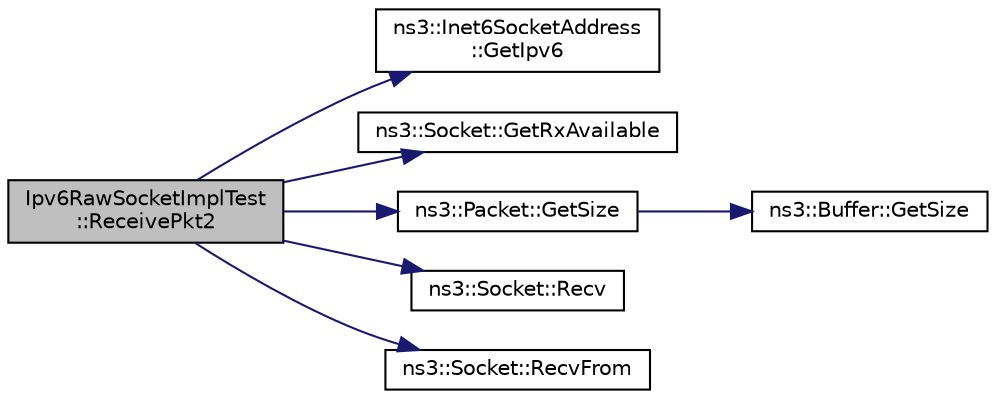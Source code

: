 digraph "Ipv6RawSocketImplTest::ReceivePkt2"
{
 // LATEX_PDF_SIZE
  edge [fontname="Helvetica",fontsize="10",labelfontname="Helvetica",labelfontsize="10"];
  node [fontname="Helvetica",fontsize="10",shape=record];
  rankdir="LR";
  Node1 [label="Ipv6RawSocketImplTest\l::ReceivePkt2",height=0.2,width=0.4,color="black", fillcolor="grey75", style="filled", fontcolor="black",tooltip="Receive data."];
  Node1 -> Node2 [color="midnightblue",fontsize="10",style="solid",fontname="Helvetica"];
  Node2 [label="ns3::Inet6SocketAddress\l::GetIpv6",height=0.2,width=0.4,color="black", fillcolor="white", style="filled",URL="$classns3_1_1_inet6_socket_address.html#a5f0d6425ae43b8c72fc6eaa1645a0d68",tooltip="Get the IPv6 address."];
  Node1 -> Node3 [color="midnightblue",fontsize="10",style="solid",fontname="Helvetica"];
  Node3 [label="ns3::Socket::GetRxAvailable",height=0.2,width=0.4,color="black", fillcolor="white", style="filled",URL="$classns3_1_1_socket.html#ad35d8931e53ae0754ee864acb1cecd0e",tooltip="Return number of bytes which can be returned from one or multiple calls to Recv."];
  Node1 -> Node4 [color="midnightblue",fontsize="10",style="solid",fontname="Helvetica"];
  Node4 [label="ns3::Packet::GetSize",height=0.2,width=0.4,color="black", fillcolor="white", style="filled",URL="$classns3_1_1_packet.html#afff7cb1ff518ee6dc0d424e10a5ad6ec",tooltip="Returns the the size in bytes of the packet (including the zero-filled initial payload)."];
  Node4 -> Node5 [color="midnightblue",fontsize="10",style="solid",fontname="Helvetica"];
  Node5 [label="ns3::Buffer::GetSize",height=0.2,width=0.4,color="black", fillcolor="white", style="filled",URL="$classns3_1_1_buffer.html#a60c9172d2b102f8856c81b2126c8b209",tooltip=" "];
  Node1 -> Node6 [color="midnightblue",fontsize="10",style="solid",fontname="Helvetica"];
  Node6 [label="ns3::Socket::Recv",height=0.2,width=0.4,color="black", fillcolor="white", style="filled",URL="$classns3_1_1_socket.html#a8949b1f844aae563446f2f4c5be8827a",tooltip="Read data from the socket."];
  Node1 -> Node7 [color="midnightblue",fontsize="10",style="solid",fontname="Helvetica"];
  Node7 [label="ns3::Socket::RecvFrom",height=0.2,width=0.4,color="black", fillcolor="white", style="filled",URL="$classns3_1_1_socket.html#af22378d7af9a2745a9eada20210da215",tooltip="Read a single packet from the socket and retrieve the sender address."];
}
